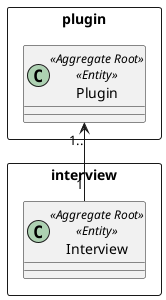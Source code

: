 @startuml



rectangle interview{
    class Interview<<Aggregate Root>><<Entity>>{}

}

rectangle plugin{
    class Plugin<<Aggregate Root>><<Entity>>{}
}



Plugin"1.." <-- "1"Interview





@enduml